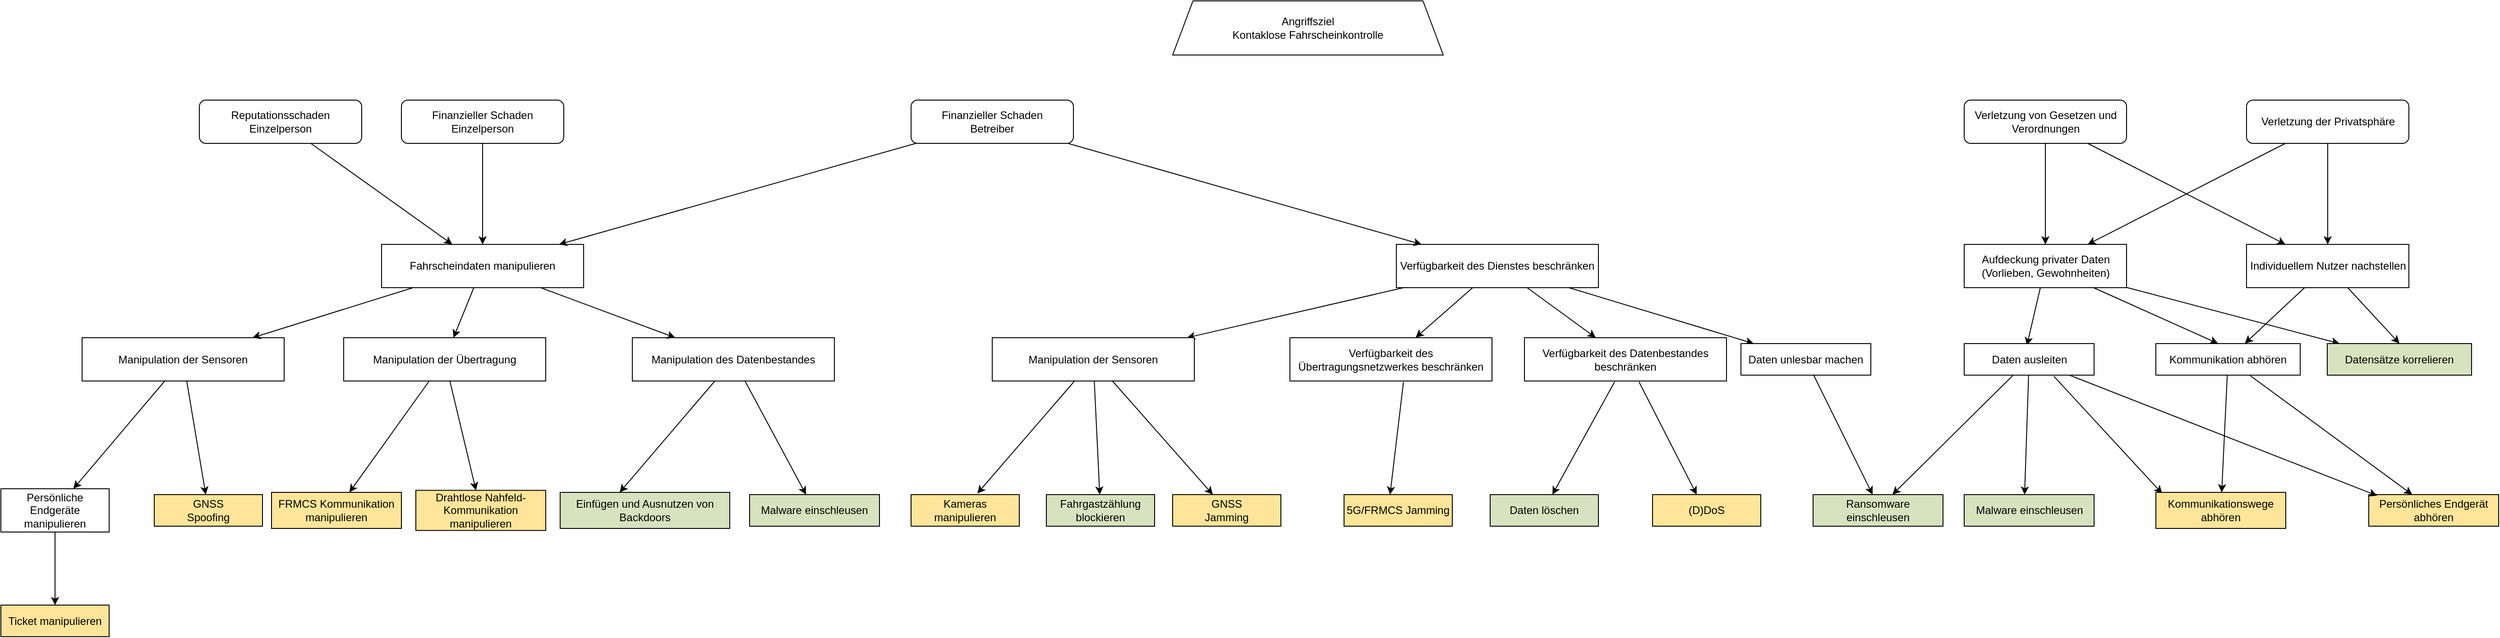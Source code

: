 <mxfile compressed="false" version="15.7.3" type="device">
  <diagram id="nNk9Rbr8bsMw7TYfAZ3T" name="Page-1">
    <mxGraphModel dx="1102" dy="875" grid="1" gridSize="10" guides="1" tooltips="1" connect="1" arrows="1" fold="1" page="1" pageScale="1" pageWidth="850" pageHeight="1100" math="0" shadow="0">
      <root>
        <mxCell id="0" />
        <mxCell id="1" parent="0" />
        <mxCell id="Czi3FkVOIS_JeKucCBtk-2" value="Finanzieller Schaden Einzelperson" style="verticalAlign=middle;align=center;fillColor=#FFFFFF;gradientColor=none;labelBackgroundColor=none;rounded=1;whiteSpace=wrap;" parent="1" vertex="1">
          <mxGeometry x="745" y="160" width="180" height="48" as="geometry" />
        </mxCell>
        <mxCell id="jm9SPHePHSSqHUqD5Rmr-9" style="edgeStyle=none;rounded=0;orthogonalLoop=1;jettySize=auto;endFill=1;startSize=6;endSize=6;" parent="1" source="Czi3FkVOIS_JeKucCBtk-3" target="Czi3FkVOIS_JeKucCBtk-8" edge="1">
          <mxGeometry relative="1" as="geometry" />
        </mxCell>
        <mxCell id="jm9SPHePHSSqHUqD5Rmr-10" style="edgeStyle=none;rounded=0;orthogonalLoop=1;jettySize=auto;endFill=1;startSize=6;endSize=6;" parent="1" source="Czi3FkVOIS_JeKucCBtk-3" target="Czi3FkVOIS_JeKucCBtk-9" edge="1">
          <mxGeometry relative="1" as="geometry" />
        </mxCell>
        <object label="Verletzung von Gesetzen und Verordnungen" id="Czi3FkVOIS_JeKucCBtk-3">
          <ag_attributes />
          <ag_computed_attributes />
          <mxCell style="verticalAlign=middle;align=center;fillColor=#FFFFFF;gradientColor=none;labelBackgroundColor=none;rounded=1;whiteSpace=wrap;" parent="1" vertex="1">
            <mxGeometry x="2477.5" y="160" width="180" height="48" as="geometry" />
          </mxCell>
        </object>
        <mxCell id="Czi3FkVOIS_JeKucCBtk-4" value="Finanzieller Schaden&#xa;Betreiber" style="verticalAlign=middle;align=center;fillColor=#FFFFFF;gradientColor=none;labelBackgroundColor=none;rounded=1;whiteSpace=wrap;" parent="1" vertex="1">
          <mxGeometry x="1310" y="160" width="180" height="48" as="geometry" />
        </mxCell>
        <mxCell id="Czi3FkVOIS_JeKucCBtk-5" value="Reputationsschaden Einzelperson" style="verticalAlign=middle;align=center;fillColor=#FFFFFF;gradientColor=none;labelBackgroundColor=none;rounded=1;whiteSpace=wrap;" parent="1" vertex="1">
          <mxGeometry x="521" y="160" width="180" height="48" as="geometry" />
        </mxCell>
        <mxCell id="Czi3FkVOIS_JeKucCBtk-7" value="Fahrscheindaten manipulieren" style="verticalAlign=middle;align=center;fillColor=#FFFFFF;gradientColor=none;labelBackgroundColor=none;rounded=0;whiteSpace=wrap;" parent="1" vertex="1">
          <mxGeometry x="723" y="320" width="224" height="48" as="geometry" />
        </mxCell>
        <mxCell id="jm9SPHePHSSqHUqD5Rmr-5" style="edgeStyle=none;rounded=0;orthogonalLoop=1;jettySize=auto;endFill=1;startSize=6;endSize=6;" parent="1" source="Czi3FkVOIS_JeKucCBtk-8" target="Czi3FkVOIS_JeKucCBtk-23" edge="1">
          <mxGeometry relative="1" as="geometry" />
        </mxCell>
        <mxCell id="jm9SPHePHSSqHUqD5Rmr-12" style="edgeStyle=none;rounded=0;orthogonalLoop=1;jettySize=auto;entryX=0.483;entryY=0.057;entryDx=0;entryDy=0;entryPerimeter=0;endFill=1;startSize=6;endSize=6;" parent="1" source="Czi3FkVOIS_JeKucCBtk-8" target="Czi3FkVOIS_JeKucCBtk-26" edge="1">
          <mxGeometry relative="1" as="geometry" />
        </mxCell>
        <mxCell id="Czi3FkVOIS_JeKucCBtk-8" value="Aufdeckung privater Daten&#xa;(Vorlieben, Gewohnheiten)" style="verticalAlign=middle;align=center;fillColor=#FFFFFF;gradientColor=none;labelBackgroundColor=none;rounded=0;whiteSpace=wrap;" parent="1" vertex="1">
          <mxGeometry x="2477.5" y="320" width="180" height="48" as="geometry" />
        </mxCell>
        <mxCell id="jm9SPHePHSSqHUqD5Rmr-6" style="edgeStyle=none;rounded=0;orthogonalLoop=1;jettySize=auto;endFill=1;startSize=6;endSize=6;" parent="1" source="Czi3FkVOIS_JeKucCBtk-9" target="Czi3FkVOIS_JeKucCBtk-21" edge="1">
          <mxGeometry relative="1" as="geometry" />
        </mxCell>
        <mxCell id="Czi3FkVOIS_JeKucCBtk-9" value="Individuellem Nutzer nachstellen" style="verticalAlign=middle;align=center;fillColor=#FFFFFF;gradientColor=none;labelBackgroundColor=none;rounded=0;whiteSpace=wrap;" parent="1" vertex="1">
          <mxGeometry x="2790.5" y="320" width="180" height="48" as="geometry" />
        </mxCell>
        <mxCell id="Czi3FkVOIS_JeKucCBtk-13" value="" style="endArrow=classic;rounded=0;spacingTop=0;spacingLeft=0;spacingBottom=0;spacingRight=0;endFill=1;endSize=6;startSize=6;" parent="1" source="Czi3FkVOIS_JeKucCBtk-4" target="Czi3FkVOIS_JeKucCBtk-7" edge="1">
          <mxGeometry width="50" height="50" relative="1" as="geometry">
            <mxPoint x="2463.2" y="360" as="sourcePoint" />
            <mxPoint x="1976.8" y="208.0" as="targetPoint" />
          </mxGeometry>
        </mxCell>
        <mxCell id="Czi3FkVOIS_JeKucCBtk-14" value="" style="endArrow=classic;rounded=0;spacingTop=0;spacingLeft=0;spacingBottom=0;spacingRight=0;endFill=1;endSize=6;startSize=6;" parent="1" source="Czi3FkVOIS_JeKucCBtk-2" target="Czi3FkVOIS_JeKucCBtk-7" edge="1">
          <mxGeometry width="50" height="50" relative="1" as="geometry">
            <mxPoint x="2268.76" y="360" as="sourcePoint" />
            <mxPoint x="2495.24" y="208.0" as="targetPoint" />
          </mxGeometry>
        </mxCell>
        <mxCell id="jm9SPHePHSSqHUqD5Rmr-1" style="edgeStyle=none;rounded=0;orthogonalLoop=1;jettySize=auto;endFill=1;startSize=6;endSize=6;" parent="1" source="Czi3FkVOIS_JeKucCBtk-16" target="Czi3FkVOIS_JeKucCBtk-138" edge="1">
          <mxGeometry relative="1" as="geometry" />
        </mxCell>
        <mxCell id="jm9SPHePHSSqHUqD5Rmr-2" style="edgeStyle=none;rounded=0;orthogonalLoop=1;jettySize=auto;endFill=1;startSize=6;endSize=6;" parent="1" source="Czi3FkVOIS_JeKucCBtk-16" target="Czi3FkVOIS_JeKucCBtk-94" edge="1">
          <mxGeometry relative="1" as="geometry" />
        </mxCell>
        <mxCell id="jm9SPHePHSSqHUqD5Rmr-3" style="edgeStyle=none;rounded=0;orthogonalLoop=1;jettySize=auto;endFill=1;startSize=6;endSize=6;" parent="1" source="Czi3FkVOIS_JeKucCBtk-16" target="Czi3FkVOIS_JeKucCBtk-79" edge="1">
          <mxGeometry relative="1" as="geometry" />
        </mxCell>
        <mxCell id="jm9SPHePHSSqHUqD5Rmr-4" style="edgeStyle=none;rounded=0;orthogonalLoop=1;jettySize=auto;endFill=1;startSize=6;endSize=6;" parent="1" source="Czi3FkVOIS_JeKucCBtk-16" target="Czi3FkVOIS_JeKucCBtk-25" edge="1">
          <mxGeometry relative="1" as="geometry" />
        </mxCell>
        <mxCell id="Czi3FkVOIS_JeKucCBtk-16" value="Verfügbarkeit des Dienstes beschränken" style="verticalAlign=middle;align=center;fillColor=#FFFFFF;gradientColor=none;labelBackgroundColor=none;rounded=0;whiteSpace=wrap;" parent="1" vertex="1">
          <mxGeometry x="1848" y="320" width="224" height="48" as="geometry" />
        </mxCell>
        <mxCell id="Czi3FkVOIS_JeKucCBtk-17" value="" style="endArrow=classic;rounded=0;spacingTop=0;spacingLeft=0;spacingBottom=0;spacingRight=0;endFill=1;endSize=6;startSize=6;" parent="1" source="Czi3FkVOIS_JeKucCBtk-4" target="Czi3FkVOIS_JeKucCBtk-16" edge="1">
          <mxGeometry width="50" height="50" relative="1" as="geometry">
            <mxPoint x="2166.7" y="320" as="sourcePoint" />
            <mxPoint x="2375.3" y="208" as="targetPoint" />
          </mxGeometry>
        </mxCell>
        <mxCell id="Czi3FkVOIS_JeKucCBtk-20" value="" style="endArrow=classic;rounded=0;spacingTop=0;spacingLeft=0;spacingBottom=0;spacingRight=0;endFill=1;endSize=6;startSize=6;" parent="1" source="Czi3FkVOIS_JeKucCBtk-5" target="Czi3FkVOIS_JeKucCBtk-7" edge="1">
          <mxGeometry width="50" height="50" relative="1" as="geometry">
            <mxPoint x="2853.5" y="320" as="sourcePoint" />
            <mxPoint x="2818.5" y="208" as="targetPoint" />
          </mxGeometry>
        </mxCell>
        <mxCell id="Czi3FkVOIS_JeKucCBtk-21" value="Kommunikation abhören" style="verticalAlign=middle;align=center;fillColor=#FFFFFF;gradientColor=none;labelBackgroundColor=none;rounded=0;whiteSpace=wrap;" parent="1" vertex="1">
          <mxGeometry x="2690" y="430" width="160" height="35" as="geometry" />
        </mxCell>
        <mxCell id="Czi3FkVOIS_JeKucCBtk-22" value="Persönliches Endgerät abhören" style="verticalAlign=middle;align=center;fillColor=#fee599;gradientColor=none;labelBackgroundColor=none;rounded=0;whiteSpace=wrap;" parent="1" vertex="1">
          <mxGeometry x="2926" y="597.5" width="144" height="35" as="geometry" />
        </mxCell>
        <mxCell id="Czi3FkVOIS_JeKucCBtk-23" value="Datensätze korrelieren" style="verticalAlign=middle;align=center;fillColor=#d7e3bf;gradientColor=none;labelBackgroundColor=none;rounded=0;whiteSpace=wrap;" parent="1" vertex="1">
          <mxGeometry x="2880" y="430" width="160" height="35" as="geometry" />
        </mxCell>
        <mxCell id="Czi3FkVOIS_JeKucCBtk-24" value="Ransomware einschleusen" style="verticalAlign=middle;align=center;fillColor=#d7e3bf;gradientColor=none;labelBackgroundColor=none;rounded=0;whiteSpace=wrap;" parent="1" vertex="1">
          <mxGeometry x="2310" y="597.5" width="144" height="35" as="geometry" />
        </mxCell>
        <mxCell id="Czi3FkVOIS_JeKucCBtk-25" value="Daten unlesbar machen" style="verticalAlign=middle;align=center;fillColor=#FFFFFF;gradientColor=none;labelBackgroundColor=none;rounded=0;whiteSpace=wrap;" parent="1" vertex="1">
          <mxGeometry x="2230" y="430" width="144" height="35" as="geometry" />
        </mxCell>
        <mxCell id="Czi3FkVOIS_JeKucCBtk-26" value="Daten ausleiten" style="verticalAlign=middle;align=center;fillColor=#FFFFFF;gradientColor=none;labelBackgroundColor=none;rounded=0;whiteSpace=wrap;" parent="1" vertex="1">
          <mxGeometry x="2477.5" y="430" width="144" height="35" as="geometry" />
        </mxCell>
        <mxCell id="Czi3FkVOIS_JeKucCBtk-28" value="Malware einschleusen" style="verticalAlign=middle;align=center;fillColor=#d7e3bf;gradientColor=none;labelBackgroundColor=none;rounded=0;whiteSpace=wrap;" parent="1" vertex="1">
          <mxGeometry x="2477.5" y="597.5" width="144" height="35" as="geometry" />
        </mxCell>
        <mxCell id="Czi3FkVOIS_JeKucCBtk-30" style="edgeStyle=none;startArrow=none;endArrow=classic;startSize=6;endSize=6;spacingTop=0;spacingBottom=0;spacingLeft=0;spacingRight=0;verticalAlign=middle;labelBackgroundColor=#ffffff;rounded=0;entryX=0.5;entryY=0;entryDx=0;entryDy=0;entryPerimeter=0;endFill=1;" parent="1" source="Czi3FkVOIS_JeKucCBtk-9" target="Czi3FkVOIS_JeKucCBtk-23" edge="1">
          <mxGeometry relative="1" as="geometry">
            <mxPoint as="offset" />
            <Array as="points" />
            <mxPoint x="2728" y="348" as="sourcePoint" />
          </mxGeometry>
        </mxCell>
        <mxCell id="Czi3FkVOIS_JeKucCBtk-31" value="" style="edgeStyle=none;startArrow=none;endArrow=classic;startSize=6;endSize=6;spacingTop=0;spacingBottom=0;spacingLeft=0;spacingRight=0;verticalAlign=middle;labelBackgroundColor=#ffffff;rounded=0;align=center;entryX=0.465;entryY=0;entryDx=0;entryDy=0;entryPerimeter=0;endFill=1;" parent="1" source="Czi3FkVOIS_JeKucCBtk-26" target="Czi3FkVOIS_JeKucCBtk-28" edge="1">
          <mxGeometry relative="1" as="geometry">
            <mxPoint x="-1" y="-1" as="offset" />
            <Array as="points" />
          </mxGeometry>
        </mxCell>
        <mxCell id="Czi3FkVOIS_JeKucCBtk-34" value="" style="edgeStyle=none;startArrow=none;endArrow=classic;startSize=6;endSize=6;spacingTop=0;spacingBottom=0;spacingLeft=0;spacingRight=0;verticalAlign=middle;labelBackgroundColor=#ffffff;rounded=0;align=center;entryX=0.611;entryY=0;entryDx=0;entryDy=0;entryPerimeter=0;endFill=1;" parent="1" source="Czi3FkVOIS_JeKucCBtk-26" target="Czi3FkVOIS_JeKucCBtk-24" edge="1">
          <mxGeometry relative="1" as="geometry">
            <mxPoint x="-1" as="offset" />
            <Array as="points" />
          </mxGeometry>
        </mxCell>
        <mxCell id="Czi3FkVOIS_JeKucCBtk-36" style="edgeStyle=none;startArrow=none;endArrow=classic;startSize=6;endSize=6;spacingTop=0;spacingBottom=0;spacingLeft=0;spacingRight=0;verticalAlign=middle;labelBackgroundColor=#ffffff;rounded=0;entryX=0.458;entryY=0;entryDx=0;entryDy=0;entryPerimeter=0;endFill=1;" parent="1" source="Czi3FkVOIS_JeKucCBtk-25" target="Czi3FkVOIS_JeKucCBtk-24" edge="1">
          <mxGeometry relative="1" as="geometry">
            <mxPoint x="-1" y="-1" as="offset" />
            <Array as="points" />
          </mxGeometry>
        </mxCell>
        <mxCell id="Czi3FkVOIS_JeKucCBtk-39" style="edgeStyle=none;startArrow=none;endArrow=classic;startSize=6;endSize=6;spacingTop=0;spacingBottom=0;spacingLeft=0;spacingRight=0;verticalAlign=middle;labelBackgroundColor=#ffffff;rounded=0;entryX=0.431;entryY=0;entryDx=0;entryDy=0;entryPerimeter=0;endFill=1;" parent="1" source="Czi3FkVOIS_JeKucCBtk-8" target="Czi3FkVOIS_JeKucCBtk-21" edge="1">
          <mxGeometry relative="1" as="geometry">
            <mxPoint x="-1" y="-1" as="offset" />
            <Array as="points" />
            <mxPoint x="2511.0" y="348" as="sourcePoint" />
          </mxGeometry>
        </mxCell>
        <mxCell id="Czi3FkVOIS_JeKucCBtk-40" value="" style="edgeStyle=none;startArrow=none;endArrow=classic;startSize=6;endSize=6;spacingTop=0;spacingBottom=0;spacingLeft=0;spacingRight=0;verticalAlign=middle;labelBackgroundColor=#ffffff;rounded=0;align=center;endFill=1;" parent="1" source="Czi3FkVOIS_JeKucCBtk-21" target="Czi3FkVOIS_JeKucCBtk-75" edge="1">
          <mxGeometry x="0.531" relative="1" as="geometry">
            <mxPoint as="offset" />
            <Array as="points" />
            <mxPoint x="2673" y="598" as="targetPoint" />
          </mxGeometry>
        </mxCell>
        <mxCell id="Czi3FkVOIS_JeKucCBtk-41" value="" style="edgeStyle=none;startArrow=none;endArrow=classic;startSize=6;endSize=6;spacingTop=0;spacingBottom=0;spacingLeft=0;spacingRight=0;verticalAlign=middle;labelBackgroundColor=#ffffff;rounded=0;align=center;endFill=1;" parent="1" source="Czi3FkVOIS_JeKucCBtk-21" target="Czi3FkVOIS_JeKucCBtk-22" edge="1">
          <mxGeometry relative="1" as="geometry">
            <mxPoint as="offset" />
            <Array as="points" />
          </mxGeometry>
        </mxCell>
        <mxCell id="Czi3FkVOIS_JeKucCBtk-45" value="" style="edgeStyle=none;startArrow=none;endArrow=classic;startSize=6;endSize=6;spacingTop=0;spacingBottom=0;spacingLeft=0;spacingRight=0;verticalAlign=middle;labelBackgroundColor=#ffffff;rounded=0;align=center;exitX=0.69;exitY=1.033;exitDx=0;exitDy=0;exitPerimeter=0;entryX=0.049;entryY=0.035;entryDx=0;entryDy=0;entryPerimeter=0;endFill=1;" parent="1" source="Czi3FkVOIS_JeKucCBtk-26" target="Czi3FkVOIS_JeKucCBtk-75" edge="1">
          <mxGeometry relative="1" as="geometry">
            <mxPoint x="-1" y="-1" as="offset" />
            <Array as="points" />
            <mxPoint x="2640" y="485" as="sourcePoint" />
            <mxPoint x="2638.528" y="598.68" as="targetPoint" />
          </mxGeometry>
        </mxCell>
        <mxCell id="Czi3FkVOIS_JeKucCBtk-46" value="" style="edgeStyle=none;startArrow=none;endArrow=classic;startSize=6;endSize=6;spacingTop=0;spacingBottom=0;spacingLeft=0;spacingRight=0;verticalAlign=middle;labelBackgroundColor=#ffffff;rounded=0;align=center;entryX=0.064;entryY=0.033;entryDx=0;entryDy=0;entryPerimeter=0;endFill=1;" parent="1" source="Czi3FkVOIS_JeKucCBtk-26" target="Czi3FkVOIS_JeKucCBtk-22" edge="1">
          <mxGeometry x="0.649" y="-3" relative="1" as="geometry">
            <mxPoint as="offset" />
            <Array as="points" />
            <mxPoint x="2489.36" y="486.155" as="sourcePoint" />
            <mxPoint x="2648.528" y="608.68" as="targetPoint" />
          </mxGeometry>
        </mxCell>
        <mxCell id="Czi3FkVOIS_JeKucCBtk-75" value="Kommunikationswege abhören" style="verticalAlign=middle;align=center;fillColor=#fee599;gradientColor=none;labelBackgroundColor=none;rounded=0;whiteSpace=wrap;" parent="1" vertex="1">
          <mxGeometry x="2690" y="595" width="144" height="40" as="geometry" />
        </mxCell>
        <mxCell id="Czi3FkVOIS_JeKucCBtk-79" value="Verfügbarkeit des Datenbestandes beschränken" style="verticalAlign=middle;align=center;fillColor=#FFFFFF;gradientColor=none;labelBackgroundColor=none;rounded=0;whiteSpace=wrap;" parent="1" vertex="1">
          <mxGeometry x="1990" y="423.5" width="224" height="48" as="geometry" />
        </mxCell>
        <mxCell id="Czi3FkVOIS_JeKucCBtk-80" value="Daten löschen" style="verticalAlign=middle;align=center;fillColor=#d7e3bf;gradientColor=none;labelBackgroundColor=none;rounded=0;whiteSpace=wrap;" parent="1" vertex="1">
          <mxGeometry x="1952" y="597.5" width="120" height="35" as="geometry" />
        </mxCell>
        <mxCell id="Czi3FkVOIS_JeKucCBtk-81" value="(D)DoS" style="verticalAlign=middle;align=center;fillColor=#fee599;gradientColor=none;labelBackgroundColor=none;rounded=0;whiteSpace=wrap;" parent="1" vertex="1">
          <mxGeometry x="2132" y="597.5" width="120" height="35" as="geometry" />
        </mxCell>
        <mxCell id="Czi3FkVOIS_JeKucCBtk-91" value="" style="edgeStyle=none;startArrow=none;endArrow=classic;startSize=6;endSize=6;spacingTop=0;spacingBottom=0;spacingLeft=0;spacingRight=0;verticalAlign=middle;labelBackgroundColor=#ffffff;rounded=0;align=center;exitX=0.446;exitY=1.021;exitDx=0;exitDy=0;exitPerimeter=0;entryX=0.575;entryY=0;entryDx=0;entryDy=0;entryPerimeter=0;endFill=1;" parent="1" source="Czi3FkVOIS_JeKucCBtk-79" target="Czi3FkVOIS_JeKucCBtk-80" edge="1">
          <mxGeometry relative="1" as="geometry">
            <mxPoint x="-1" as="offset" />
            <Array as="points" />
          </mxGeometry>
        </mxCell>
        <mxCell id="Czi3FkVOIS_JeKucCBtk-92" value="" style="edgeStyle=none;startArrow=none;endArrow=classic;startSize=6;endSize=6;spacingTop=0;spacingBottom=0;spacingLeft=0;spacingRight=0;verticalAlign=middle;labelBackgroundColor=#ffffff;rounded=0;align=center;exitX=0.567;exitY=1.021;exitDx=0;exitDy=0;exitPerimeter=0;entryX=0.408;entryY=0;entryDx=0;entryDy=0;entryPerimeter=0;endFill=1;" parent="1" source="Czi3FkVOIS_JeKucCBtk-79" target="Czi3FkVOIS_JeKucCBtk-81" edge="1">
          <mxGeometry relative="1" as="geometry">
            <mxPoint x="-1" y="-1" as="offset" />
            <Array as="points" />
          </mxGeometry>
        </mxCell>
        <mxCell id="Czi3FkVOIS_JeKucCBtk-94" value="Verfügbarkeit des Übertragungsnetzwerkes beschränken" style="verticalAlign=middle;align=center;fillColor=#FFFFFF;gradientColor=none;labelBackgroundColor=none;rounded=0;whiteSpace=wrap;" parent="1" vertex="1">
          <mxGeometry x="1730" y="423.5" width="224" height="48" as="geometry" />
        </mxCell>
        <mxCell id="Czi3FkVOIS_JeKucCBtk-95" value="5G/FRMCS Jamming" style="verticalAlign=middle;align=center;fillColor=#fee599;gradientColor=none;labelBackgroundColor=none;rounded=0;whiteSpace=wrap;" parent="1" vertex="1">
          <mxGeometry x="1790" y="597.5" width="120" height="35" as="geometry" />
        </mxCell>
        <mxCell id="Czi3FkVOIS_JeKucCBtk-96" value="" style="edgeStyle=none;startArrow=none;endArrow=classic;startSize=6;endSize=6;spacingTop=0;spacingBottom=0;spacingLeft=0;spacingRight=0;verticalAlign=middle;labelBackgroundColor=#ffffff;rounded=0;align=center;exitX=0.562;exitY=1.021;exitDx=0;exitDy=0;exitPerimeter=0;entryX=0.425;entryY=0;entryDx=0;entryDy=0;entryPerimeter=0;endFill=1;" parent="1" source="Czi3FkVOIS_JeKucCBtk-94" target="Czi3FkVOIS_JeKucCBtk-95" edge="1">
          <mxGeometry relative="1" as="geometry">
            <mxPoint x="-1" y="-1" as="offset" />
            <Array as="points" />
          </mxGeometry>
        </mxCell>
        <mxCell id="jm9SPHePHSSqHUqD5Rmr-7" style="edgeStyle=none;rounded=0;orthogonalLoop=1;jettySize=auto;endFill=1;startSize=6;endSize=6;" parent="1" source="Czi3FkVOIS_JeKucCBtk-102" target="Czi3FkVOIS_JeKucCBtk-9" edge="1">
          <mxGeometry relative="1" as="geometry" />
        </mxCell>
        <mxCell id="jm9SPHePHSSqHUqD5Rmr-8" style="edgeStyle=none;rounded=0;orthogonalLoop=1;jettySize=auto;endFill=1;startSize=6;endSize=6;" parent="1" source="Czi3FkVOIS_JeKucCBtk-102" target="Czi3FkVOIS_JeKucCBtk-8" edge="1">
          <mxGeometry relative="1" as="geometry" />
        </mxCell>
        <mxCell id="Czi3FkVOIS_JeKucCBtk-102" value="Verletzung der Privatsphäre" style="verticalAlign=middle;align=center;fillColor=#FFFFFF;gradientColor=none;labelBackgroundColor=none;rounded=1;whiteSpace=wrap;" parent="1" vertex="1">
          <mxGeometry x="2790.5" y="160" width="180" height="48" as="geometry" />
        </mxCell>
        <mxCell id="Czi3FkVOIS_JeKucCBtk-105" value="Manipulation des Datenbestandes" style="verticalAlign=middle;align=center;fillColor=#FFFFFF;gradientColor=none;labelBackgroundColor=none;rounded=0;whiteSpace=wrap;" parent="1" vertex="1">
          <mxGeometry x="1001" y="423.5" width="224" height="48" as="geometry" />
        </mxCell>
        <mxCell id="Czi3FkVOIS_JeKucCBtk-106" value="Manipulation der Übertragung" style="verticalAlign=middle;align=center;gradientColor=none;labelBackgroundColor=none;rounded=0;whiteSpace=wrap;fillColor=#FFFFFF;" parent="1" vertex="1">
          <mxGeometry x="681" y="423.5" width="224" height="48" as="geometry" />
        </mxCell>
        <mxCell id="Czi3FkVOIS_JeKucCBtk-107" style="edgeStyle=none;startArrow=none;endArrow=classic;startSize=6;endSize=6;spacingTop=0;spacingBottom=0;spacingLeft=0;spacingRight=0;verticalAlign=middle;labelBackgroundColor=#ffffff;rounded=0;endFill=1;" parent="1" source="Czi3FkVOIS_JeKucCBtk-7" target="Czi3FkVOIS_JeKucCBtk-105" edge="1">
          <mxGeometry relative="1" as="geometry">
            <mxPoint y="-1" as="offset" />
            <Array as="points" />
            <mxPoint x="1094" y="385" as="sourcePoint" />
          </mxGeometry>
        </mxCell>
        <mxCell id="Czi3FkVOIS_JeKucCBtk-108" style="edgeStyle=none;startArrow=none;endArrow=classic;startSize=6;endSize=6;spacingTop=0;spacingBottom=0;spacingLeft=0;spacingRight=0;verticalAlign=middle;labelBackgroundColor=#ffffff;rounded=0;endFill=1;" parent="1" source="Czi3FkVOIS_JeKucCBtk-7" target="Czi3FkVOIS_JeKucCBtk-106" edge="1">
          <mxGeometry relative="1" as="geometry">
            <mxPoint as="offset" />
            <Array as="points" />
            <mxPoint x="1238" y="385" as="sourcePoint" />
          </mxGeometry>
        </mxCell>
        <mxCell id="Czi3FkVOIS_JeKucCBtk-111" value="Malware einschleusen" style="verticalAlign=middle;align=center;fillColor=#d7e3bf;gradientColor=none;labelBackgroundColor=none;rounded=0;whiteSpace=wrap;" parent="1" vertex="1">
          <mxGeometry x="1131" y="597.5" width="144" height="35" as="geometry" />
        </mxCell>
        <mxCell id="Czi3FkVOIS_JeKucCBtk-112" value="" style="edgeStyle=none;startArrow=none;endArrow=classic;startSize=6;endSize=6;spacingTop=0;spacingBottom=0;spacingLeft=0;spacingRight=0;verticalAlign=middle;labelBackgroundColor=#ffffff;rounded=0;align=center;endFill=1;" parent="1" source="Czi3FkVOIS_JeKucCBtk-105" target="Czi3FkVOIS_JeKucCBtk-111" edge="1">
          <mxGeometry relative="1" as="geometry">
            <mxPoint x="-1" as="offset" />
            <Array as="points" />
            <mxPoint x="1423" y="627.5" as="sourcePoint" />
            <mxPoint x="1451" y="670" as="targetPoint" />
          </mxGeometry>
        </mxCell>
        <mxCell id="Czi3FkVOIS_JeKucCBtk-114" value="FRMCS Kommunikation manipulieren" style="verticalAlign=middle;align=center;fillColor=#fee599;gradientColor=none;labelBackgroundColor=none;rounded=0;whiteSpace=wrap;" parent="1" vertex="1">
          <mxGeometry x="601" y="595" width="144" height="40" as="geometry" />
        </mxCell>
        <mxCell id="Czi3FkVOIS_JeKucCBtk-115" value="Drahtlose Nahfeld-Kommunikation manipulieren" style="verticalAlign=middle;align=center;fillColor=#fee599;gradientColor=none;labelBackgroundColor=none;rounded=0;whiteSpace=wrap;" parent="1" vertex="1">
          <mxGeometry x="761" y="592.75" width="144" height="44.5" as="geometry" />
        </mxCell>
        <mxCell id="Czi3FkVOIS_JeKucCBtk-116" style="edgeStyle=none;startArrow=none;endArrow=classic;startSize=6;endSize=6;spacingTop=0;spacingBottom=0;spacingLeft=0;spacingRight=0;verticalAlign=middle;labelBackgroundColor=#ffffff;rounded=0;endFill=1;" parent="1" source="Czi3FkVOIS_JeKucCBtk-106" target="Czi3FkVOIS_JeKucCBtk-114" edge="1">
          <mxGeometry relative="1" as="geometry">
            <mxPoint as="offset" />
            <Array as="points" />
            <mxPoint x="1087.024" y="488" as="sourcePoint" />
            <mxPoint x="950.996" y="580" as="targetPoint" />
          </mxGeometry>
        </mxCell>
        <mxCell id="Czi3FkVOIS_JeKucCBtk-117" style="edgeStyle=none;startArrow=none;endArrow=classic;startSize=6;endSize=6;spacingTop=0;spacingBottom=0;spacingLeft=0;spacingRight=0;verticalAlign=middle;labelBackgroundColor=#ffffff;rounded=0;endFill=1;" parent="1" source="Czi3FkVOIS_JeKucCBtk-106" target="Czi3FkVOIS_JeKucCBtk-115" edge="1">
          <mxGeometry relative="1" as="geometry">
            <mxPoint as="offset" />
            <Array as="points" />
            <mxPoint x="1107.101" y="498.0" as="sourcePoint" />
            <mxPoint x="1028.749" y="597.5" as="targetPoint" />
          </mxGeometry>
        </mxCell>
        <mxCell id="Czi3FkVOIS_JeKucCBtk-118" value="Manipulation der Sensoren" style="verticalAlign=middle;align=center;gradientColor=none;labelBackgroundColor=none;rounded=0;whiteSpace=wrap;fillColor=#FFFFFF;" parent="1" vertex="1">
          <mxGeometry x="391" y="423.5" width="224" height="48" as="geometry" />
        </mxCell>
        <mxCell id="Czi3FkVOIS_JeKucCBtk-119" value="GNSS&#xa;Spoofing" style="verticalAlign=middle;align=center;fillColor=#fee599;gradientColor=none;labelBackgroundColor=none;rounded=0;whiteSpace=wrap;" parent="1" vertex="1">
          <mxGeometry x="471" y="597.5" width="120" height="35" as="geometry" />
        </mxCell>
        <mxCell id="Czi3FkVOIS_JeKucCBtk-120" style="edgeStyle=none;startArrow=none;endArrow=classic;startSize=6;endSize=6;spacingTop=0;spacingBottom=0;spacingLeft=0;spacingRight=0;verticalAlign=middle;labelBackgroundColor=#ffffff;rounded=0;endFill=1;" parent="1" source="Czi3FkVOIS_JeKucCBtk-118" target="Czi3FkVOIS_JeKucCBtk-119" edge="1">
          <mxGeometry relative="1" as="geometry">
            <mxPoint as="offset" />
            <Array as="points" />
            <mxPoint x="892.171" y="495" as="sourcePoint" />
            <mxPoint x="813.819" y="594.5" as="targetPoint" />
          </mxGeometry>
        </mxCell>
        <mxCell id="Czi3FkVOIS_JeKucCBtk-121" style="edgeStyle=none;startArrow=none;endArrow=classic;startSize=6;endSize=6;spacingTop=0;spacingBottom=0;spacingLeft=0;spacingRight=0;verticalAlign=middle;labelBackgroundColor=#ffffff;rounded=0;endFill=1;" parent="1" source="Czi3FkVOIS_JeKucCBtk-7" target="Czi3FkVOIS_JeKucCBtk-118" edge="1">
          <mxGeometry relative="1" as="geometry">
            <mxPoint as="offset" />
            <Array as="points" />
            <mxPoint x="1297.514" y="358" as="sourcePoint" />
            <mxPoint x="1161.486" y="450" as="targetPoint" />
          </mxGeometry>
        </mxCell>
        <mxCell id="Czi3FkVOIS_JeKucCBtk-122" value="Einfügen und Ausnutzen von Backdoors" style="verticalAlign=middle;align=center;fillColor=#d7e3bf;gradientColor=none;labelBackgroundColor=none;rounded=0;whiteSpace=wrap;" parent="1" vertex="1">
          <mxGeometry x="921" y="595" width="188" height="40" as="geometry" />
        </mxCell>
        <mxCell id="Czi3FkVOIS_JeKucCBtk-123" style="edgeStyle=none;startArrow=none;endArrow=classic;startSize=6;endSize=6;spacingTop=0;spacingBottom=0;spacingLeft=0;spacingRight=0;verticalAlign=middle;labelBackgroundColor=#ffffff;rounded=0;entryX=0.351;entryY=0;entryDx=0;entryDy=0;entryPerimeter=0;endFill=1;" parent="1" source="Czi3FkVOIS_JeKucCBtk-105" target="Czi3FkVOIS_JeKucCBtk-122" edge="1">
          <mxGeometry relative="1" as="geometry">
            <mxPoint as="offset" />
            <Array as="points" />
            <mxPoint x="998" y="492" as="sourcePoint" />
          </mxGeometry>
        </mxCell>
        <mxCell id="Czi3FkVOIS_JeKucCBtk-138" value="Manipulation der Sensoren" style="verticalAlign=middle;align=center;gradientColor=none;labelBackgroundColor=none;rounded=0;whiteSpace=wrap;fillColor=#FFFFFF;" parent="1" vertex="1">
          <mxGeometry x="1400" y="423.5" width="224" height="48" as="geometry" />
        </mxCell>
        <mxCell id="Czi3FkVOIS_JeKucCBtk-139" value="Kameras manipulieren" style="verticalAlign=middle;align=center;gradientColor=none;labelBackgroundColor=none;rounded=0;whiteSpace=wrap;fillColor=#FEE599;" parent="1" vertex="1">
          <mxGeometry x="1310" y="597.5" width="120" height="35" as="geometry" />
        </mxCell>
        <mxCell id="Czi3FkVOIS_JeKucCBtk-141" value="GNSS&#xa;Jamming" style="verticalAlign=middle;align=center;fillColor=#fee599;gradientColor=none;labelBackgroundColor=none;rounded=0;whiteSpace=wrap;" parent="1" vertex="1">
          <mxGeometry x="1600" y="597.5" width="120" height="35" as="geometry" />
        </mxCell>
        <mxCell id="Czi3FkVOIS_JeKucCBtk-142" value="Fahrgastzählung&#xa;blockieren" style="verticalAlign=middle;align=center;fillColor=#d7e3bf;gradientColor=none;labelBackgroundColor=none;rounded=0;whiteSpace=wrap;" parent="1" vertex="1">
          <mxGeometry x="1460" y="597.5" width="120" height="35" as="geometry" />
        </mxCell>
        <mxCell id="Czi3FkVOIS_JeKucCBtk-143" style="edgeStyle=none;startArrow=none;endArrow=classic;startSize=6;endSize=6;spacingTop=0;spacingBottom=0;spacingLeft=0;spacingRight=0;verticalAlign=middle;labelBackgroundColor=#ffffff;rounded=0;entryX=0.612;entryY=-0.034;entryDx=0;entryDy=0;entryPerimeter=0;endFill=1;" parent="1" source="Czi3FkVOIS_JeKucCBtk-138" target="Czi3FkVOIS_JeKucCBtk-139" edge="1">
          <mxGeometry relative="1" as="geometry">
            <mxPoint x="-1" y="-1" as="offset" />
            <Array as="points" />
            <mxPoint x="1820" y="802" as="sourcePoint" />
          </mxGeometry>
        </mxCell>
        <mxCell id="Czi3FkVOIS_JeKucCBtk-147" style="edgeStyle=none;startArrow=none;endArrow=classic;startSize=6;endSize=6;spacingTop=0;spacingBottom=0;spacingLeft=0;spacingRight=0;verticalAlign=middle;labelBackgroundColor=#ffffff;rounded=0;endFill=1;" parent="1" source="Czi3FkVOIS_JeKucCBtk-138" target="Czi3FkVOIS_JeKucCBtk-141" edge="1">
          <mxGeometry relative="1" as="geometry">
            <mxPoint y="-1" as="offset" />
            <Array as="points" />
            <mxPoint x="1761" y="802" as="targetPoint" />
            <mxPoint x="1678" y="540" as="sourcePoint" />
          </mxGeometry>
        </mxCell>
        <mxCell id="Czi3FkVOIS_JeKucCBtk-149" style="edgeStyle=none;startArrow=none;endArrow=classic;startSize=6;endSize=6;spacingTop=0;spacingBottom=0;spacingLeft=0;spacingRight=0;verticalAlign=middle;labelBackgroundColor=#ffffff;rounded=0;endFill=1;" parent="1" source="Czi3FkVOIS_JeKucCBtk-138" target="Czi3FkVOIS_JeKucCBtk-142" edge="1">
          <mxGeometry relative="1" as="geometry">
            <mxPoint x="-1" y="-1" as="offset" />
            <Array as="points" />
            <mxPoint x="1560" y="600" as="targetPoint" />
          </mxGeometry>
        </mxCell>
        <mxCell id="Czi3FkVOIS_JeKucCBtk-152" value="Persönliche Endgeräte manipulieren" style="verticalAlign=middle;align=center;fillColor=#FFFFFF;gradientColor=none;labelBackgroundColor=none;rounded=0;whiteSpace=wrap;" parent="1" vertex="1">
          <mxGeometry x="301.0" y="591" width="120" height="48" as="geometry" />
        </mxCell>
        <mxCell id="Czi3FkVOIS_JeKucCBtk-153" style="edgeStyle=none;startArrow=none;endArrow=classic;startSize=6;endSize=6;spacingTop=0;spacingBottom=0;spacingLeft=0;spacingRight=0;verticalAlign=middle;labelBackgroundColor=#ffffff;rounded=0;endFill=1;" parent="1" source="Czi3FkVOIS_JeKucCBtk-118" target="Czi3FkVOIS_JeKucCBtk-152" edge="1">
          <mxGeometry relative="1" as="geometry">
            <mxPoint y="-1" as="offset" />
            <Array as="points" />
            <mxPoint x="502.767" y="508" as="sourcePoint" />
          </mxGeometry>
        </mxCell>
        <mxCell id="Czi3FkVOIS_JeKucCBtk-155" value="Ticket manipulieren" style="verticalAlign=middle;align=center;fillColor=#fee599;gradientColor=none;labelBackgroundColor=none;rounded=0;whiteSpace=wrap;" parent="1" vertex="1">
          <mxGeometry x="301" y="720" width="120" height="35" as="geometry" />
        </mxCell>
        <mxCell id="Czi3FkVOIS_JeKucCBtk-156" style="edgeStyle=none;startArrow=none;endArrow=classic;startSize=6;endSize=6;spacingTop=0;spacingBottom=0;spacingLeft=0;spacingRight=0;verticalAlign=middle;labelBackgroundColor=#ffffff;rounded=0;endFill=1;" parent="1" source="Czi3FkVOIS_JeKucCBtk-152" target="Czi3FkVOIS_JeKucCBtk-155" edge="1">
          <mxGeometry relative="1" as="geometry">
            <mxPoint y="-1" as="offset" />
            <Array as="points" />
            <mxPoint x="490.28" y="508" as="sourcePoint" />
            <mxPoint x="393.72" y="610" as="targetPoint" />
          </mxGeometry>
        </mxCell>
        <mxCell id="Zq65Q2nqjFuZndYNnhfk-1" value="Angriffsziel&#xa;Kontaklose Fahrscheinkontrolle" style="verticalAlign=middle;align=center;fillColor=#FFFFFF;gradientColor=none;labelBackgroundColor=none;rounded=0;whiteSpace=wrap;shape=trapezoid;size=0.075;" parent="1" vertex="1">
          <mxGeometry x="1600" y="50" width="300" height="60" as="geometry" />
        </mxCell>
      </root>
    </mxGraphModel>
  </diagram>
</mxfile>
